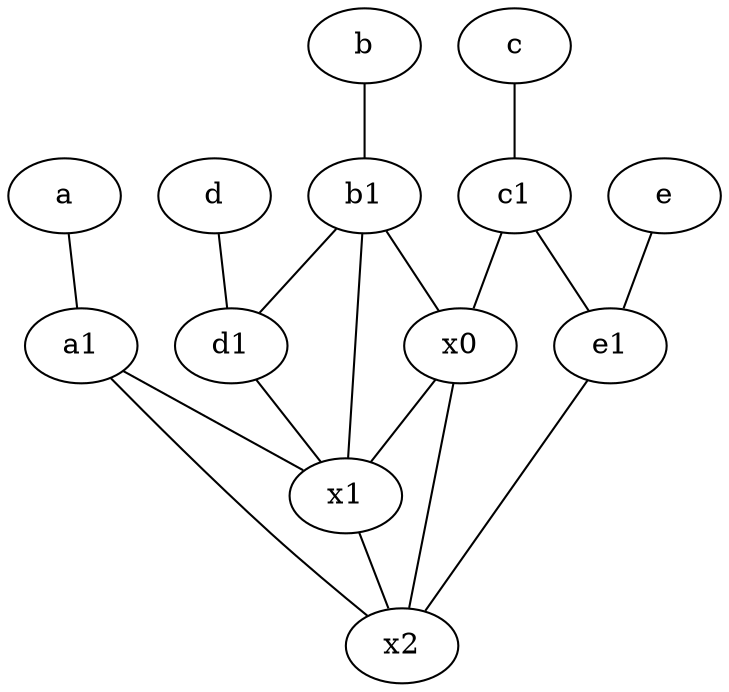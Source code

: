 graph {
	node [labelfontsize=50]
	b1 [labelfontsize=50 pos="9,4!"]
	a1 [labelfontsize=50 pos="8,3!"]
	c1 [labelfontsize=50 pos="4.5,3!"]
	e [labelfontsize=50 pos="7,9!"]
	x0 [labelfontsize=50]
	c [labelfontsize=50 pos="4.5,2!"]
	a [labelfontsize=50 pos="8,2!"]
	x2 [labelfontsize=50]
	e1 [labelfontsize=50 pos="7,7!"]
	x1 [labelfontsize=50]
	b [labelfontsize=50 pos="10,4!"]
	d1 [labelfontsize=50 pos="3,5!"]
	d [labelfontsize=50 pos="2,5!"]
	b1 -- x1
	c1 -- x0
	e -- e1
	c1 -- e1
	c -- c1
	x1 -- x2
	d1 -- x1
	d -- d1
	b -- b1
	a1 -- x1
	e1 -- x2
	b1 -- x0
	x0 -- x1
	a1 -- x2
	a -- a1
	x0 -- x2
	b1 -- d1
}
